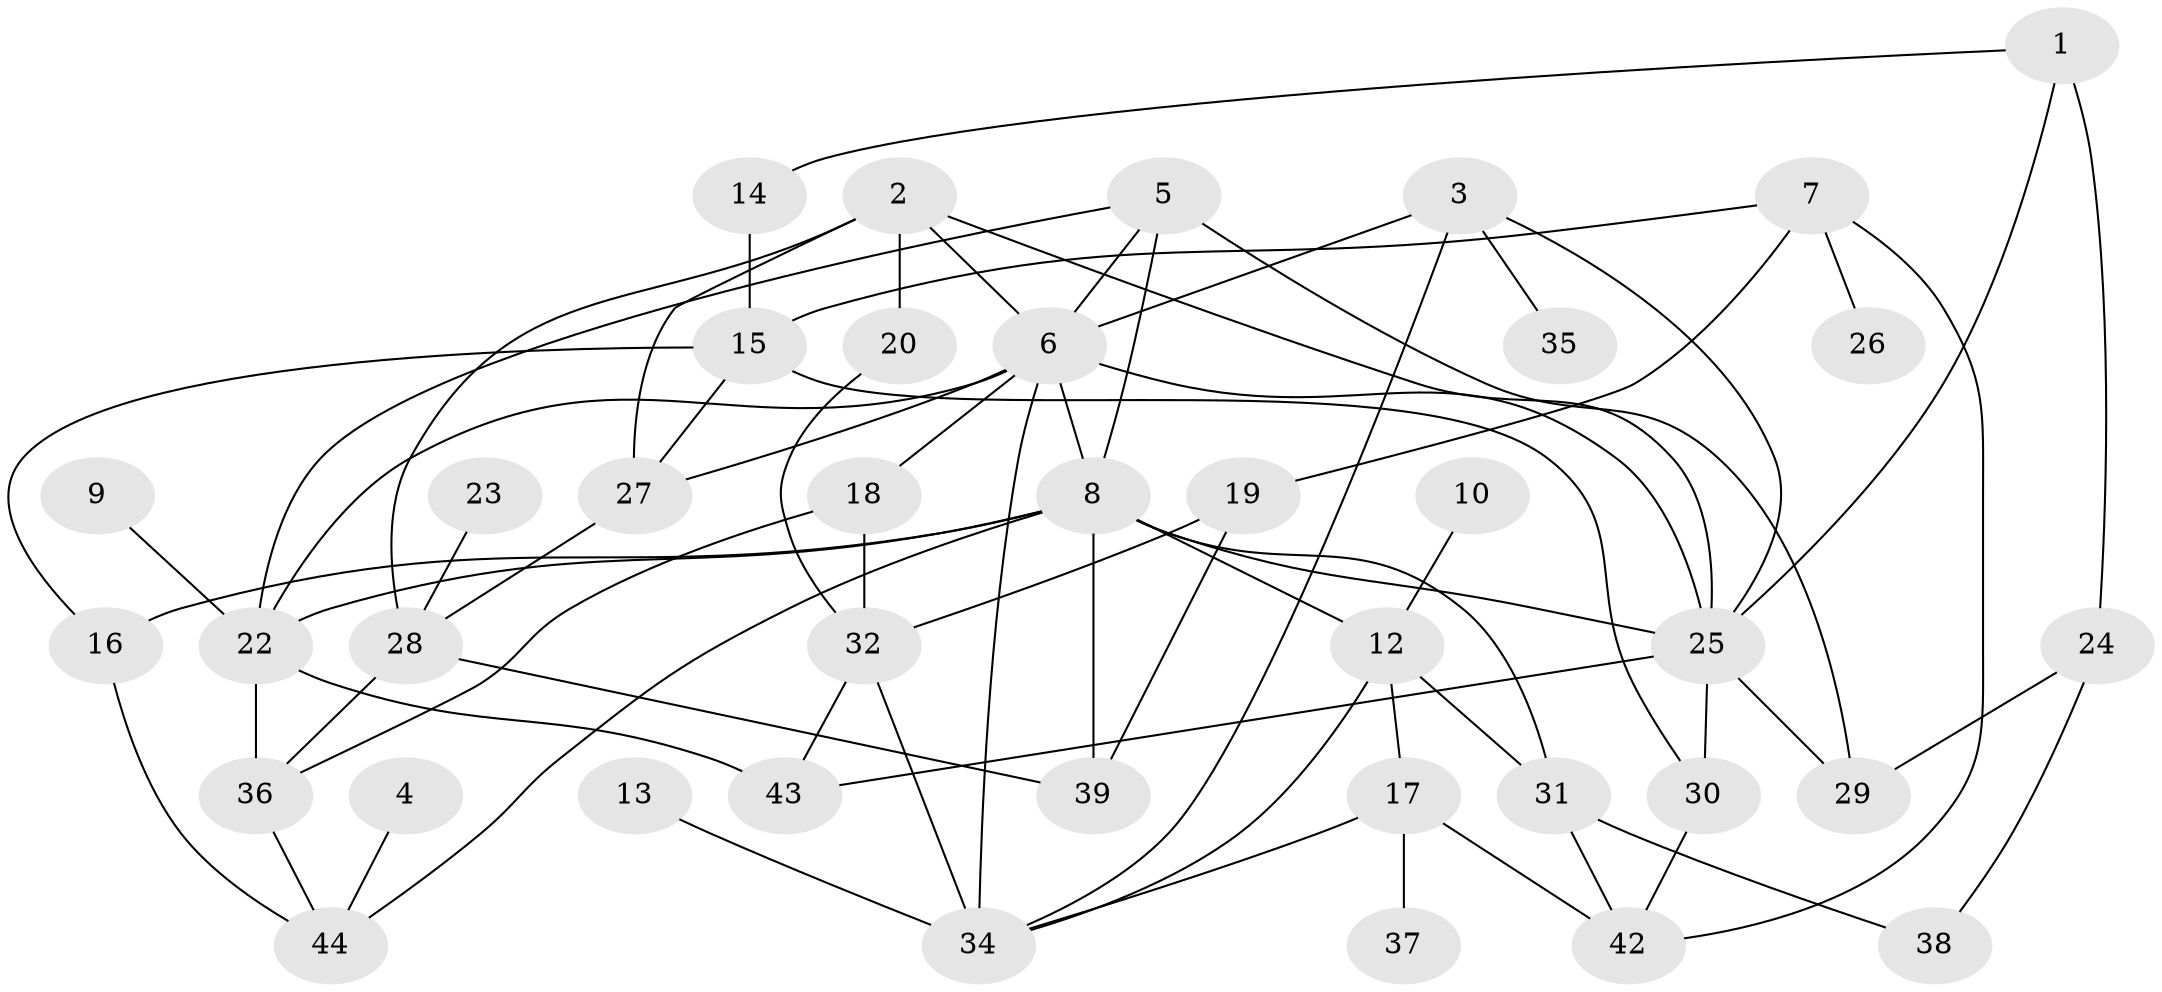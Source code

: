// original degree distribution, {3: 0.2857142857142857, 4: 0.15873015873015872, 1: 0.12698412698412698, 6: 0.031746031746031744, 0: 0.09523809523809523, 2: 0.15873015873015872, 5: 0.09523809523809523, 8: 0.015873015873015872, 7: 0.031746031746031744}
// Generated by graph-tools (version 1.1) at 2025/48/03/04/25 22:48:04]
// undirected, 39 vertices, 70 edges
graph export_dot {
  node [color=gray90,style=filled];
  1;
  2;
  3;
  4;
  5;
  6;
  7;
  8;
  9;
  10;
  12;
  13;
  14;
  15;
  16;
  17;
  18;
  19;
  20;
  22;
  23;
  24;
  25;
  26;
  27;
  28;
  29;
  30;
  31;
  32;
  34;
  35;
  36;
  37;
  38;
  39;
  42;
  43;
  44;
  1 -- 14 [weight=1.0];
  1 -- 24 [weight=1.0];
  1 -- 25 [weight=1.0];
  2 -- 6 [weight=1.0];
  2 -- 20 [weight=1.0];
  2 -- 25 [weight=1.0];
  2 -- 27 [weight=1.0];
  2 -- 28 [weight=1.0];
  3 -- 6 [weight=1.0];
  3 -- 25 [weight=1.0];
  3 -- 34 [weight=1.0];
  3 -- 35 [weight=1.0];
  4 -- 44 [weight=1.0];
  5 -- 6 [weight=1.0];
  5 -- 8 [weight=1.0];
  5 -- 22 [weight=1.0];
  5 -- 29 [weight=1.0];
  6 -- 8 [weight=2.0];
  6 -- 18 [weight=1.0];
  6 -- 22 [weight=1.0];
  6 -- 25 [weight=1.0];
  6 -- 27 [weight=1.0];
  6 -- 34 [weight=2.0];
  7 -- 15 [weight=1.0];
  7 -- 19 [weight=1.0];
  7 -- 26 [weight=1.0];
  7 -- 42 [weight=1.0];
  8 -- 12 [weight=2.0];
  8 -- 16 [weight=1.0];
  8 -- 22 [weight=1.0];
  8 -- 25 [weight=1.0];
  8 -- 31 [weight=1.0];
  8 -- 39 [weight=1.0];
  8 -- 44 [weight=1.0];
  9 -- 22 [weight=1.0];
  10 -- 12 [weight=1.0];
  12 -- 17 [weight=1.0];
  12 -- 31 [weight=1.0];
  12 -- 34 [weight=1.0];
  13 -- 34 [weight=1.0];
  14 -- 15 [weight=1.0];
  15 -- 16 [weight=1.0];
  15 -- 27 [weight=1.0];
  15 -- 30 [weight=1.0];
  16 -- 44 [weight=1.0];
  17 -- 34 [weight=1.0];
  17 -- 37 [weight=1.0];
  17 -- 42 [weight=1.0];
  18 -- 32 [weight=1.0];
  18 -- 36 [weight=1.0];
  19 -- 32 [weight=1.0];
  19 -- 39 [weight=1.0];
  20 -- 32 [weight=1.0];
  22 -- 36 [weight=1.0];
  22 -- 43 [weight=1.0];
  23 -- 28 [weight=1.0];
  24 -- 29 [weight=1.0];
  24 -- 38 [weight=1.0];
  25 -- 29 [weight=1.0];
  25 -- 30 [weight=1.0];
  25 -- 43 [weight=1.0];
  27 -- 28 [weight=1.0];
  28 -- 36 [weight=1.0];
  28 -- 39 [weight=1.0];
  30 -- 42 [weight=1.0];
  31 -- 38 [weight=1.0];
  31 -- 42 [weight=1.0];
  32 -- 34 [weight=1.0];
  32 -- 43 [weight=1.0];
  36 -- 44 [weight=1.0];
}
